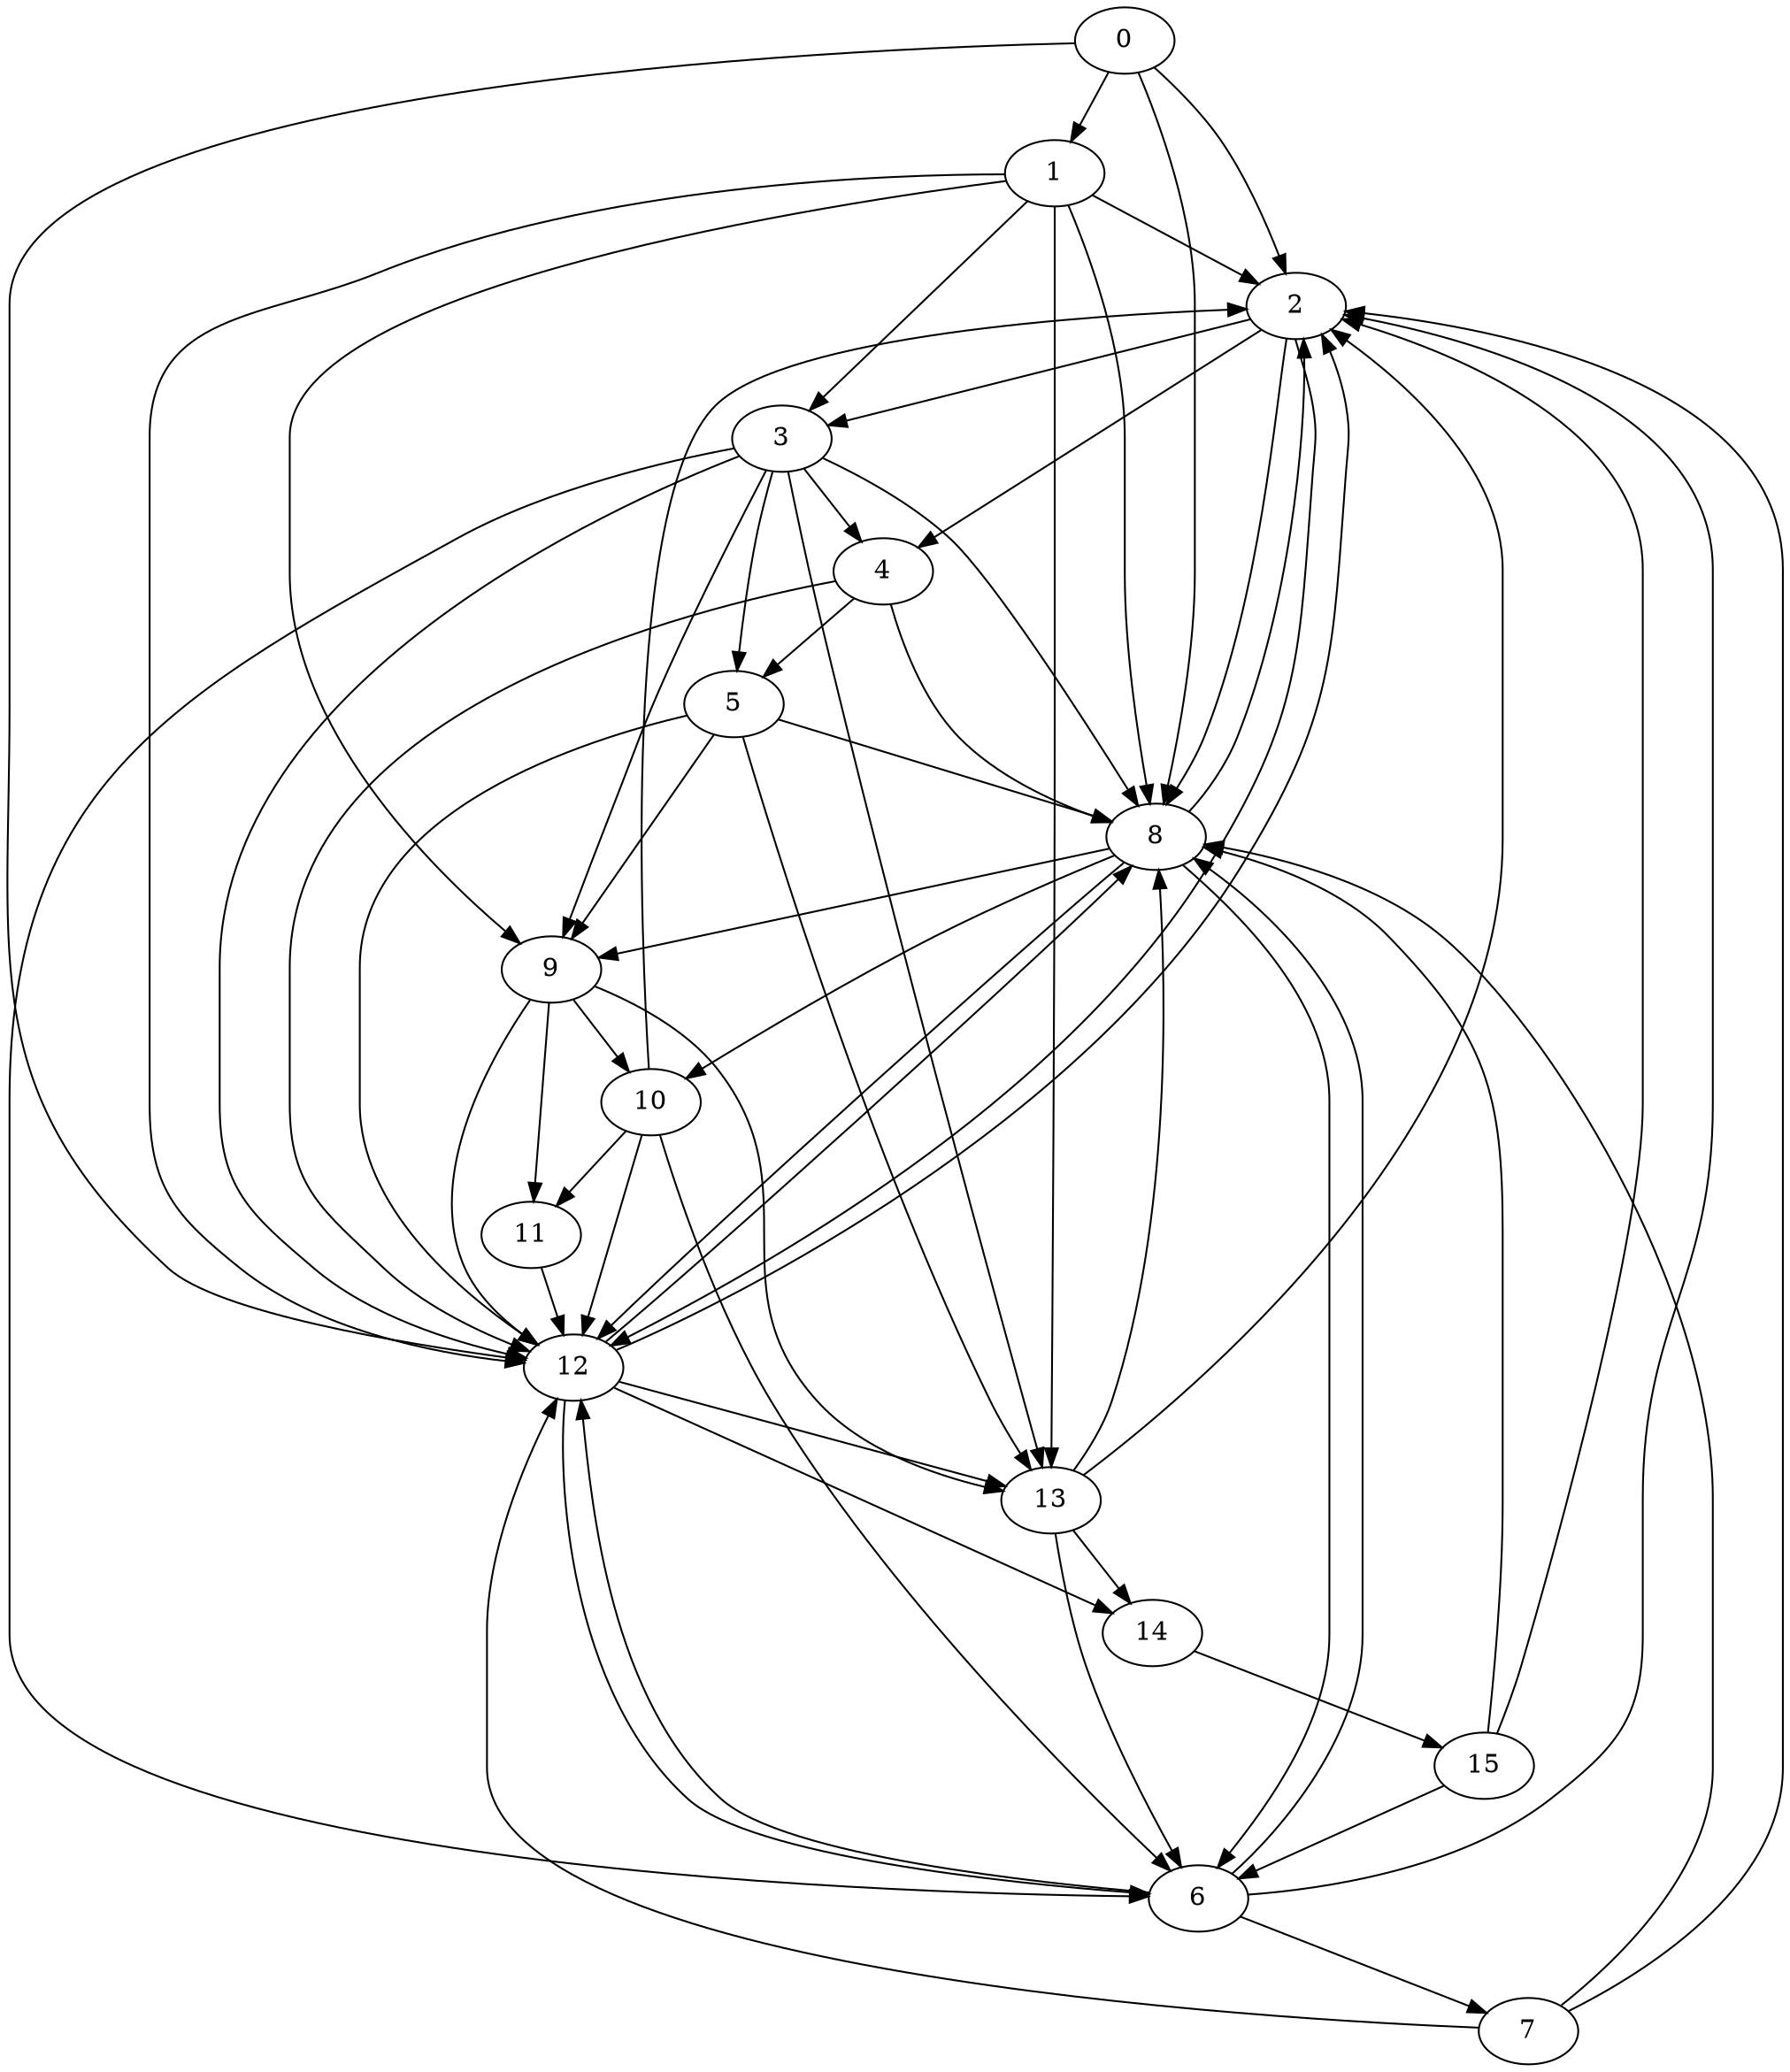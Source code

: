 digraph G {
0;
1;
2;
3;
4;
5;
6;
7;
8;
9;
10;
11;
12;
13;
14;
15;
0->1 ;
0->2 ;
0->8 ;
0->12 ;
1->2 ;
1->8 ;
1->12 ;
1->3 ;
1->9 ;
1->13 ;
2->3 ;
2->4 ;
2->8 ;
2->12 ;
3->4 ;
3->6 ;
3->8 ;
3->12 ;
3->5 ;
3->9 ;
3->13 ;
4->5 ;
4->8 ;
4->12 ;
5->8 ;
5->12 ;
5->9 ;
5->13 ;
6->7 ;
6->2 ;
6->8 ;
6->12 ;
7->2 ;
7->8 ;
7->12 ;
8->9 ;
8->2 ;
8->6 ;
8->10 ;
8->12 ;
9->10 ;
9->12 ;
9->11 ;
9->13 ;
10->11 ;
10->2 ;
10->6 ;
10->12 ;
11->12 ;
12->13 ;
12->2 ;
12->6 ;
12->8 ;
12->14 ;
13->14 ;
13->2 ;
13->6 ;
13->8 ;
14->15 ;
15->2 ;
15->6 ;
15->8 ;
}
